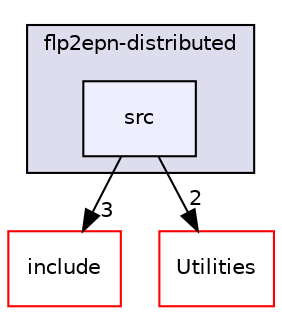 digraph "/home/travis/build/AliceO2Group/AliceO2/Examples/flp2epn-distributed/src" {
  bgcolor=transparent;
  compound=true
  node [ fontsize="10", fontname="Helvetica"];
  edge [ labelfontsize="10", labelfontname="Helvetica"];
  subgraph clusterdir_87f9a983135fc5f02c1a00f3a6273132 {
    graph [ bgcolor="#ddddee", pencolor="black", label="flp2epn-distributed" fontname="Helvetica", fontsize="10", URL="dir_87f9a983135fc5f02c1a00f3a6273132.html"]
  dir_f8dff4063dbcc0d080563b52b89c99e8 [shape=box, label="src", style="filled", fillcolor="#eeeeff", pencolor="black", URL="dir_f8dff4063dbcc0d080563b52b89c99e8.html"];
  }
  dir_d10d24a475eed66170eb4af06c3d37bb [shape=box label="include" color="red" URL="dir_d10d24a475eed66170eb4af06c3d37bb.html"];
  dir_b05a5fa85f84bfc9013183c9d87f9a36 [shape=box label="Utilities" color="red" URL="dir_b05a5fa85f84bfc9013183c9d87f9a36.html"];
  dir_f8dff4063dbcc0d080563b52b89c99e8->dir_d10d24a475eed66170eb4af06c3d37bb [headlabel="3", labeldistance=1.5 headhref="dir_000549_000543.html"];
  dir_f8dff4063dbcc0d080563b52b89c99e8->dir_b05a5fa85f84bfc9013183c9d87f9a36 [headlabel="2", labeldistance=1.5 headhref="dir_000549_000546.html"];
}
